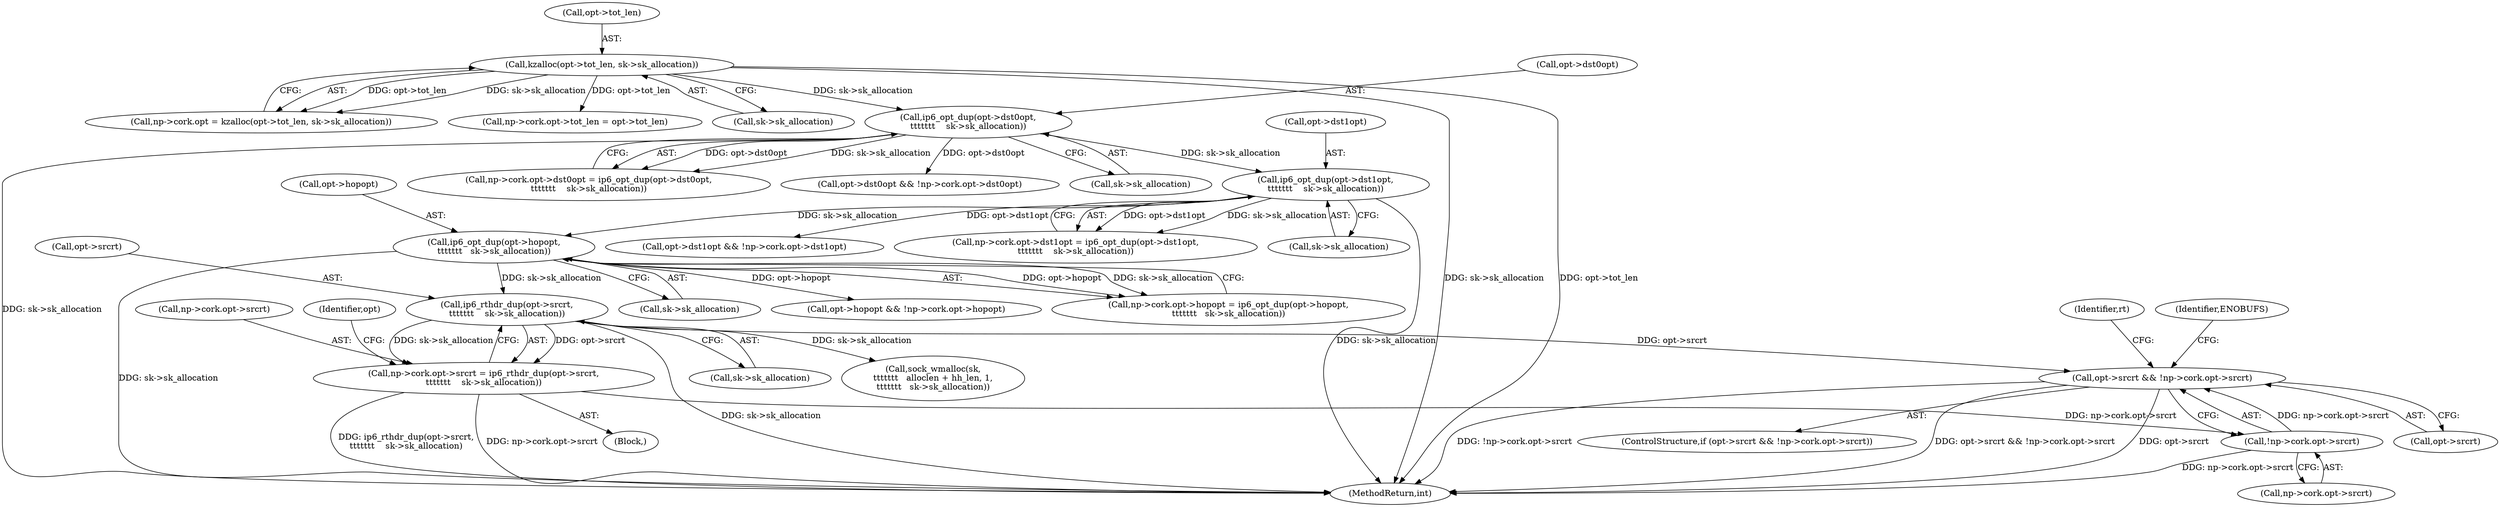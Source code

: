 digraph "0_linux_2811ebac2521ceac84f2bdae402455baa6a7fb47@pointer" {
"1000362" [label="(Call,opt->srcrt && !np->cork.opt->srcrt)"];
"1000354" [label="(Call,ip6_rthdr_dup(opt->srcrt,\n\t\t\t\t\t\t\t    sk->sk_allocation))"];
"1000323" [label="(Call,ip6_opt_dup(opt->hopopt,\n\t\t\t\t\t\t\t   sk->sk_allocation))"];
"1000292" [label="(Call,ip6_opt_dup(opt->dst1opt,\n\t\t\t\t\t\t\t    sk->sk_allocation))"];
"1000261" [label="(Call,ip6_opt_dup(opt->dst0opt,\n\t\t\t\t\t\t\t    sk->sk_allocation))"];
"1000201" [label="(Call,kzalloc(opt->tot_len, sk->sk_allocation))"];
"1000366" [label="(Call,!np->cork.opt->srcrt)"];
"1000346" [label="(Call,np->cork.opt->srcrt = ip6_rthdr_dup(opt->srcrt,\n\t\t\t\t\t\t\t    sk->sk_allocation))"];
"1000201" [label="(Call,kzalloc(opt->tot_len, sk->sk_allocation))"];
"1000362" [label="(Call,opt->srcrt && !np->cork.opt->srcrt)"];
"1000292" [label="(Call,ip6_opt_dup(opt->dst1opt,\n\t\t\t\t\t\t\t    sk->sk_allocation))"];
"1000347" [label="(Call,np->cork.opt->srcrt)"];
"1000184" [label="(Block,)"];
"1000380" [label="(Identifier,rt)"];
"1000366" [label="(Call,!np->cork.opt->srcrt)"];
"1000346" [label="(Call,np->cork.opt->srcrt = ip6_rthdr_dup(opt->srcrt,\n\t\t\t\t\t\t\t    sk->sk_allocation))"];
"1000355" [label="(Call,opt->srcrt)"];
"1000315" [label="(Call,np->cork.opt->hopopt = ip6_opt_dup(opt->hopopt,\n\t\t\t\t\t\t\t   sk->sk_allocation))"];
"1000367" [label="(Call,np->cork.opt->srcrt)"];
"1000262" [label="(Call,opt->dst0opt)"];
"1000358" [label="(Call,sk->sk_allocation)"];
"1000261" [label="(Call,ip6_opt_dup(opt->dst0opt,\n\t\t\t\t\t\t\t    sk->sk_allocation))"];
"1000296" [label="(Call,sk->sk_allocation)"];
"1000376" [label="(Identifier,ENOBUFS)"];
"1000195" [label="(Call,np->cork.opt = kzalloc(opt->tot_len, sk->sk_allocation))"];
"1000220" [label="(Call,np->cork.opt->tot_len = opt->tot_len)"];
"1000361" [label="(ControlStructure,if (opt->srcrt && !np->cork.opt->srcrt))"];
"1000327" [label="(Call,sk->sk_allocation)"];
"1000354" [label="(Call,ip6_rthdr_dup(opt->srcrt,\n\t\t\t\t\t\t\t    sk->sk_allocation))"];
"1000293" [label="(Call,opt->dst1opt)"];
"1000940" [label="(Call,sock_wmalloc(sk,\n\t\t\t\t\t\t\t   alloclen + hh_len, 1,\n\t\t\t\t\t\t\t   sk->sk_allocation))"];
"1000331" [label="(Call,opt->hopopt && !np->cork.opt->hopopt)"];
"1001333" [label="(MethodReturn,int)"];
"1000205" [label="(Call,sk->sk_allocation)"];
"1000364" [label="(Identifier,opt)"];
"1000253" [label="(Call,np->cork.opt->dst0opt = ip6_opt_dup(opt->dst0opt,\n\t\t\t\t\t\t\t    sk->sk_allocation))"];
"1000363" [label="(Call,opt->srcrt)"];
"1000202" [label="(Call,opt->tot_len)"];
"1000269" [label="(Call,opt->dst0opt && !np->cork.opt->dst0opt)"];
"1000300" [label="(Call,opt->dst1opt && !np->cork.opt->dst1opt)"];
"1000265" [label="(Call,sk->sk_allocation)"];
"1000324" [label="(Call,opt->hopopt)"];
"1000323" [label="(Call,ip6_opt_dup(opt->hopopt,\n\t\t\t\t\t\t\t   sk->sk_allocation))"];
"1000284" [label="(Call,np->cork.opt->dst1opt = ip6_opt_dup(opt->dst1opt,\n\t\t\t\t\t\t\t    sk->sk_allocation))"];
"1000362" -> "1000361"  [label="AST: "];
"1000362" -> "1000363"  [label="CFG: "];
"1000362" -> "1000366"  [label="CFG: "];
"1000363" -> "1000362"  [label="AST: "];
"1000366" -> "1000362"  [label="AST: "];
"1000376" -> "1000362"  [label="CFG: "];
"1000380" -> "1000362"  [label="CFG: "];
"1000362" -> "1001333"  [label="DDG: !np->cork.opt->srcrt"];
"1000362" -> "1001333"  [label="DDG: opt->srcrt && !np->cork.opt->srcrt"];
"1000362" -> "1001333"  [label="DDG: opt->srcrt"];
"1000354" -> "1000362"  [label="DDG: opt->srcrt"];
"1000366" -> "1000362"  [label="DDG: np->cork.opt->srcrt"];
"1000354" -> "1000346"  [label="AST: "];
"1000354" -> "1000358"  [label="CFG: "];
"1000355" -> "1000354"  [label="AST: "];
"1000358" -> "1000354"  [label="AST: "];
"1000346" -> "1000354"  [label="CFG: "];
"1000354" -> "1001333"  [label="DDG: sk->sk_allocation"];
"1000354" -> "1000346"  [label="DDG: opt->srcrt"];
"1000354" -> "1000346"  [label="DDG: sk->sk_allocation"];
"1000323" -> "1000354"  [label="DDG: sk->sk_allocation"];
"1000354" -> "1000940"  [label="DDG: sk->sk_allocation"];
"1000323" -> "1000315"  [label="AST: "];
"1000323" -> "1000327"  [label="CFG: "];
"1000324" -> "1000323"  [label="AST: "];
"1000327" -> "1000323"  [label="AST: "];
"1000315" -> "1000323"  [label="CFG: "];
"1000323" -> "1001333"  [label="DDG: sk->sk_allocation"];
"1000323" -> "1000315"  [label="DDG: opt->hopopt"];
"1000323" -> "1000315"  [label="DDG: sk->sk_allocation"];
"1000292" -> "1000323"  [label="DDG: sk->sk_allocation"];
"1000323" -> "1000331"  [label="DDG: opt->hopopt"];
"1000292" -> "1000284"  [label="AST: "];
"1000292" -> "1000296"  [label="CFG: "];
"1000293" -> "1000292"  [label="AST: "];
"1000296" -> "1000292"  [label="AST: "];
"1000284" -> "1000292"  [label="CFG: "];
"1000292" -> "1001333"  [label="DDG: sk->sk_allocation"];
"1000292" -> "1000284"  [label="DDG: opt->dst1opt"];
"1000292" -> "1000284"  [label="DDG: sk->sk_allocation"];
"1000261" -> "1000292"  [label="DDG: sk->sk_allocation"];
"1000292" -> "1000300"  [label="DDG: opt->dst1opt"];
"1000261" -> "1000253"  [label="AST: "];
"1000261" -> "1000265"  [label="CFG: "];
"1000262" -> "1000261"  [label="AST: "];
"1000265" -> "1000261"  [label="AST: "];
"1000253" -> "1000261"  [label="CFG: "];
"1000261" -> "1001333"  [label="DDG: sk->sk_allocation"];
"1000261" -> "1000253"  [label="DDG: opt->dst0opt"];
"1000261" -> "1000253"  [label="DDG: sk->sk_allocation"];
"1000201" -> "1000261"  [label="DDG: sk->sk_allocation"];
"1000261" -> "1000269"  [label="DDG: opt->dst0opt"];
"1000201" -> "1000195"  [label="AST: "];
"1000201" -> "1000205"  [label="CFG: "];
"1000202" -> "1000201"  [label="AST: "];
"1000205" -> "1000201"  [label="AST: "];
"1000195" -> "1000201"  [label="CFG: "];
"1000201" -> "1001333"  [label="DDG: sk->sk_allocation"];
"1000201" -> "1001333"  [label="DDG: opt->tot_len"];
"1000201" -> "1000195"  [label="DDG: opt->tot_len"];
"1000201" -> "1000195"  [label="DDG: sk->sk_allocation"];
"1000201" -> "1000220"  [label="DDG: opt->tot_len"];
"1000366" -> "1000367"  [label="CFG: "];
"1000367" -> "1000366"  [label="AST: "];
"1000366" -> "1001333"  [label="DDG: np->cork.opt->srcrt"];
"1000346" -> "1000366"  [label="DDG: np->cork.opt->srcrt"];
"1000346" -> "1000184"  [label="AST: "];
"1000347" -> "1000346"  [label="AST: "];
"1000364" -> "1000346"  [label="CFG: "];
"1000346" -> "1001333"  [label="DDG: np->cork.opt->srcrt"];
"1000346" -> "1001333"  [label="DDG: ip6_rthdr_dup(opt->srcrt,\n\t\t\t\t\t\t\t    sk->sk_allocation)"];
}
